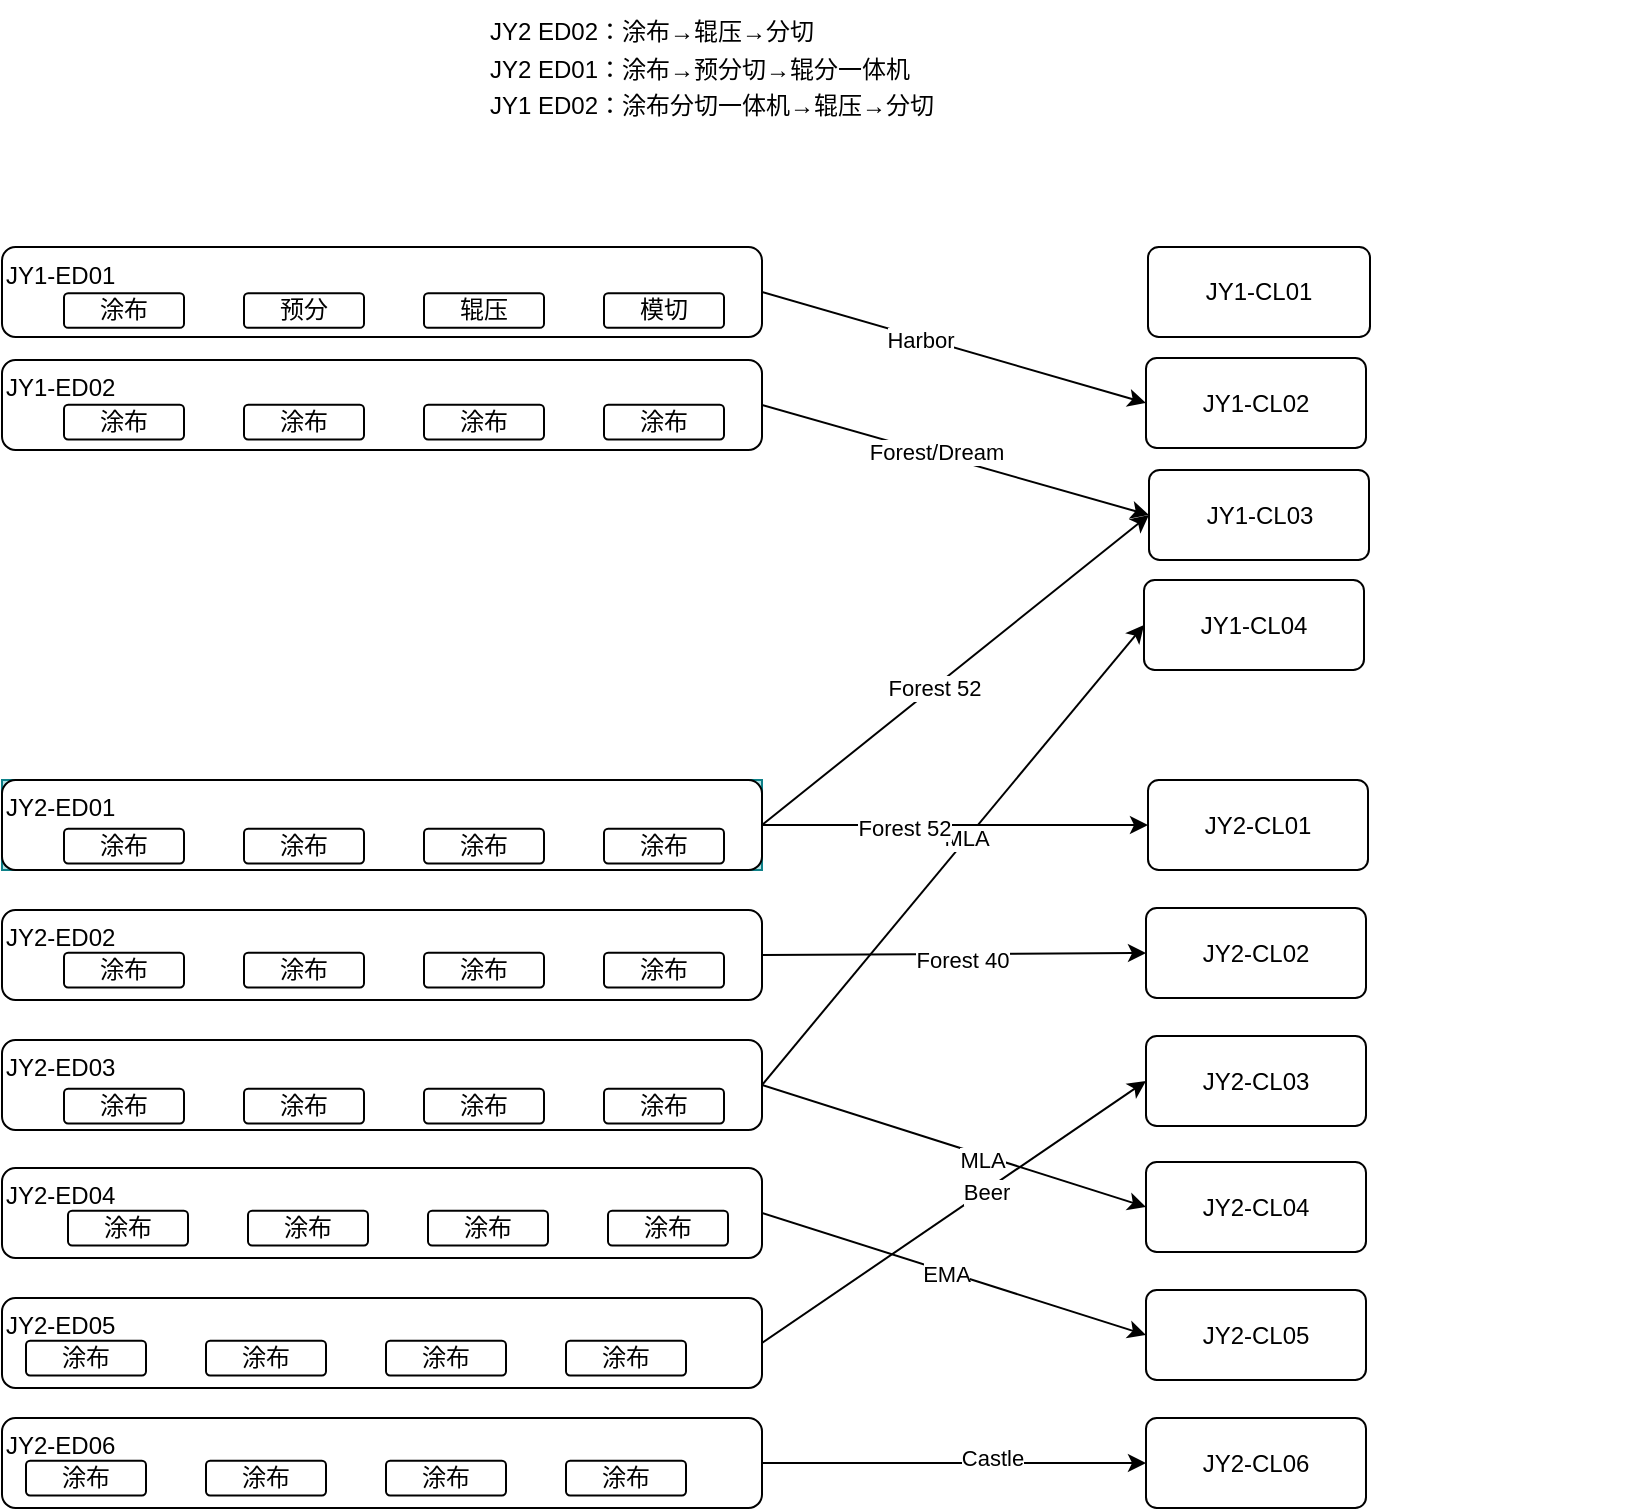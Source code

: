 <mxfile version="26.1.0">
  <diagram name="第 1 页" id="sKlZb07q5rTefvD38MJa">
    <mxGraphModel dx="1444" dy="909" grid="1" gridSize="10" guides="1" tooltips="1" connect="1" arrows="1" fold="1" page="1" pageScale="1" pageWidth="827" pageHeight="1169" math="0" shadow="0">
      <root>
        <mxCell id="0" />
        <mxCell id="1" parent="0" />
        <mxCell id="9zPeK7QToK2TfMT62eVw-6" value="JY1-CL01" style="rounded=1;whiteSpace=wrap;html=1;imageHeight=24;arcSize=12;" vertex="1" parent="1">
          <mxGeometry x="641" y="143.5" width="111" height="45" as="geometry" />
        </mxCell>
        <mxCell id="9zPeK7QToK2TfMT62eVw-13" value="" style="group;fillColor=none;" vertex="1" connectable="0" parent="1">
          <mxGeometry x="68" y="143.5" width="822" height="45" as="geometry" />
        </mxCell>
        <mxCell id="9zPeK7QToK2TfMT62eVw-9" value="JY1-ED01" style="rounded=1;whiteSpace=wrap;html=1;align=left;verticalAlign=top;labelBackgroundColor=#FFFFFF;" vertex="1" parent="9zPeK7QToK2TfMT62eVw-13">
          <mxGeometry width="380" height="45.0" as="geometry" />
        </mxCell>
        <mxCell id="9zPeK7QToK2TfMT62eVw-1" value="涂布" style="rounded=1;whiteSpace=wrap;html=1;imageHeight=24;arcSize=12;" vertex="1" parent="9zPeK7QToK2TfMT62eVw-13">
          <mxGeometry x="31" y="23.077" width="60" height="17.349" as="geometry" />
        </mxCell>
        <mxCell id="9zPeK7QToK2TfMT62eVw-3" value="预分" style="rounded=1;whiteSpace=wrap;html=1;imageHeight=24;arcSize=12;" vertex="1" parent="9zPeK7QToK2TfMT62eVw-13">
          <mxGeometry x="121" y="23.077" width="60" height="17.349" as="geometry" />
        </mxCell>
        <mxCell id="9zPeK7QToK2TfMT62eVw-4" value="辊压" style="rounded=1;whiteSpace=wrap;html=1;imageHeight=24;arcSize=12;" vertex="1" parent="9zPeK7QToK2TfMT62eVw-13">
          <mxGeometry x="211" y="23.077" width="60" height="17.349" as="geometry" />
        </mxCell>
        <mxCell id="9zPeK7QToK2TfMT62eVw-5" value="模切" style="rounded=1;whiteSpace=wrap;html=1;imageHeight=24;arcSize=12;" vertex="1" parent="9zPeK7QToK2TfMT62eVw-13">
          <mxGeometry x="301" y="23.077" width="60" height="17.349" as="geometry" />
        </mxCell>
        <mxCell id="9zPeK7QToK2TfMT62eVw-16" value="" style="rounded=0;orthogonalLoop=1;jettySize=auto;html=1;entryX=0;entryY=0.5;entryDx=0;entryDy=0;exitX=1;exitY=0.5;exitDx=0;exitDy=0;" edge="1" parent="1" source="9zPeK7QToK2TfMT62eVw-9" target="9zPeK7QToK2TfMT62eVw-18">
          <mxGeometry relative="1" as="geometry" />
        </mxCell>
        <mxCell id="9zPeK7QToK2TfMT62eVw-77" value="Harbor" style="edgeLabel;html=1;align=center;verticalAlign=middle;resizable=0;points=[];" vertex="1" connectable="0" parent="9zPeK7QToK2TfMT62eVw-16">
          <mxGeometry x="-0.176" y="-1" relative="1" as="geometry">
            <mxPoint as="offset" />
          </mxGeometry>
        </mxCell>
        <mxCell id="9zPeK7QToK2TfMT62eVw-18" value="JY1-CL02" style="rounded=1;whiteSpace=wrap;html=1;imageHeight=24;arcSize=12;" vertex="1" parent="1">
          <mxGeometry x="640" y="199" width="110" height="45" as="geometry" />
        </mxCell>
        <mxCell id="9zPeK7QToK2TfMT62eVw-20" value="" style="group;align=left;" vertex="1" connectable="0" parent="1">
          <mxGeometry x="68" y="200" width="380" height="45" as="geometry" />
        </mxCell>
        <mxCell id="9zPeK7QToK2TfMT62eVw-21" value="JY1-ED02" style="rounded=1;whiteSpace=wrap;html=1;align=left;verticalAlign=top;labelBackgroundColor=#FFFFFF;" vertex="1" parent="9zPeK7QToK2TfMT62eVw-20">
          <mxGeometry width="380" height="45" as="geometry" />
        </mxCell>
        <mxCell id="9zPeK7QToK2TfMT62eVw-22" value="涂布" style="rounded=1;whiteSpace=wrap;html=1;imageHeight=24;arcSize=12;" vertex="1" parent="9zPeK7QToK2TfMT62eVw-20">
          <mxGeometry x="31" y="22.367" width="60" height="17.349" as="geometry" />
        </mxCell>
        <mxCell id="9zPeK7QToK2TfMT62eVw-23" value="涂布" style="rounded=1;whiteSpace=wrap;html=1;imageHeight=24;arcSize=12;" vertex="1" parent="9zPeK7QToK2TfMT62eVw-20">
          <mxGeometry x="121" y="22.367" width="60" height="17.349" as="geometry" />
        </mxCell>
        <mxCell id="9zPeK7QToK2TfMT62eVw-24" value="涂布" style="rounded=1;whiteSpace=wrap;html=1;imageHeight=24;arcSize=12;" vertex="1" parent="9zPeK7QToK2TfMT62eVw-20">
          <mxGeometry x="211" y="22.367" width="60" height="17.349" as="geometry" />
        </mxCell>
        <mxCell id="9zPeK7QToK2TfMT62eVw-25" value="涂布" style="rounded=1;whiteSpace=wrap;html=1;imageHeight=24;arcSize=12;" vertex="1" parent="9zPeK7QToK2TfMT62eVw-20">
          <mxGeometry x="301" y="22.367" width="60" height="17.349" as="geometry" />
        </mxCell>
        <mxCell id="9zPeK7QToK2TfMT62eVw-28" value="JY1-CL03" style="rounded=1;whiteSpace=wrap;html=1;imageHeight=24;arcSize=12;" vertex="1" parent="1">
          <mxGeometry x="641.5" y="255" width="110" height="45" as="geometry" />
        </mxCell>
        <mxCell id="9zPeK7QToK2TfMT62eVw-30" value="JY1-CL04" style="rounded=1;whiteSpace=wrap;html=1;imageHeight=24;arcSize=12;" vertex="1" parent="1">
          <mxGeometry x="639" y="310" width="110" height="45" as="geometry" />
        </mxCell>
        <mxCell id="9zPeK7QToK2TfMT62eVw-31" value="JY2-CL01" style="rounded=1;whiteSpace=wrap;html=1;imageHeight=24;arcSize=12;flipV=0;" vertex="1" parent="1">
          <mxGeometry x="641" y="410" width="110" height="45" as="geometry" />
        </mxCell>
        <mxCell id="9zPeK7QToK2TfMT62eVw-32" value="JY2-CL02" style="rounded=1;whiteSpace=wrap;html=1;imageHeight=24;arcSize=12;flipV=0;" vertex="1" parent="1">
          <mxGeometry x="640" y="474" width="110" height="45" as="geometry" />
        </mxCell>
        <mxCell id="9zPeK7QToK2TfMT62eVw-33" value="JY2-CL03" style="rounded=1;whiteSpace=wrap;html=1;imageHeight=24;arcSize=12;flipV=0;" vertex="1" parent="1">
          <mxGeometry x="640" y="538" width="110" height="45" as="geometry" />
        </mxCell>
        <mxCell id="9zPeK7QToK2TfMT62eVw-34" value="JY2-CL04" style="rounded=1;whiteSpace=wrap;html=1;imageHeight=24;arcSize=12;flipV=0;" vertex="1" parent="1">
          <mxGeometry x="640" y="601" width="110" height="45" as="geometry" />
        </mxCell>
        <mxCell id="9zPeK7QToK2TfMT62eVw-35" value="JY2-CL05" style="rounded=1;whiteSpace=wrap;html=1;imageHeight=24;arcSize=12;flipV=0;" vertex="1" parent="1">
          <mxGeometry x="640" y="665" width="110" height="45" as="geometry" />
        </mxCell>
        <mxCell id="9zPeK7QToK2TfMT62eVw-36" value="" style="group;fillColor=#b0e3e6;strokeColor=#0e8088;gradientColor=none;" vertex="1" connectable="0" parent="1">
          <mxGeometry x="68" y="410" width="380" height="45" as="geometry" />
        </mxCell>
        <mxCell id="9zPeK7QToK2TfMT62eVw-37" value="JY2-ED01" style="rounded=1;whiteSpace=wrap;html=1;align=left;verticalAlign=top;labelBackgroundColor=#FFFFFF;" vertex="1" parent="9zPeK7QToK2TfMT62eVw-36">
          <mxGeometry width="380" height="45" as="geometry" />
        </mxCell>
        <mxCell id="9zPeK7QToK2TfMT62eVw-38" value="涂布" style="rounded=1;whiteSpace=wrap;html=1;imageHeight=24;arcSize=12;" vertex="1" parent="9zPeK7QToK2TfMT62eVw-36">
          <mxGeometry x="31" y="24.367" width="60" height="17.349" as="geometry" />
        </mxCell>
        <mxCell id="9zPeK7QToK2TfMT62eVw-39" value="涂布" style="rounded=1;whiteSpace=wrap;html=1;imageHeight=24;arcSize=12;" vertex="1" parent="9zPeK7QToK2TfMT62eVw-36">
          <mxGeometry x="121" y="24.367" width="60" height="17.349" as="geometry" />
        </mxCell>
        <mxCell id="9zPeK7QToK2TfMT62eVw-40" value="涂布" style="rounded=1;whiteSpace=wrap;html=1;imageHeight=24;arcSize=12;" vertex="1" parent="9zPeK7QToK2TfMT62eVw-36">
          <mxGeometry x="211" y="24.367" width="60" height="17.349" as="geometry" />
        </mxCell>
        <mxCell id="9zPeK7QToK2TfMT62eVw-41" value="涂布" style="rounded=1;whiteSpace=wrap;html=1;imageHeight=24;arcSize=12;" vertex="1" parent="9zPeK7QToK2TfMT62eVw-36">
          <mxGeometry x="301" y="24.367" width="60" height="17.349" as="geometry" />
        </mxCell>
        <mxCell id="9zPeK7QToK2TfMT62eVw-43" value="" style="group" vertex="1" connectable="0" parent="1">
          <mxGeometry x="68" y="475" width="380" height="45" as="geometry" />
        </mxCell>
        <mxCell id="9zPeK7QToK2TfMT62eVw-44" value="JY2-ED02" style="rounded=1;whiteSpace=wrap;html=1;align=left;verticalAlign=top;labelBackgroundColor=#FFFFFF;" vertex="1" parent="9zPeK7QToK2TfMT62eVw-43">
          <mxGeometry width="380" height="45" as="geometry" />
        </mxCell>
        <mxCell id="9zPeK7QToK2TfMT62eVw-45" value="涂布" style="rounded=1;whiteSpace=wrap;html=1;imageHeight=24;arcSize=12;" vertex="1" parent="9zPeK7QToK2TfMT62eVw-43">
          <mxGeometry x="31" y="21.367" width="60" height="17.349" as="geometry" />
        </mxCell>
        <mxCell id="9zPeK7QToK2TfMT62eVw-46" value="涂布" style="rounded=1;whiteSpace=wrap;html=1;imageHeight=24;arcSize=12;" vertex="1" parent="9zPeK7QToK2TfMT62eVw-43">
          <mxGeometry x="121" y="21.367" width="60" height="17.349" as="geometry" />
        </mxCell>
        <mxCell id="9zPeK7QToK2TfMT62eVw-47" value="涂布" style="rounded=1;whiteSpace=wrap;html=1;imageHeight=24;arcSize=12;" vertex="1" parent="9zPeK7QToK2TfMT62eVw-43">
          <mxGeometry x="211" y="21.367" width="60" height="17.349" as="geometry" />
        </mxCell>
        <mxCell id="9zPeK7QToK2TfMT62eVw-48" value="涂布" style="rounded=1;whiteSpace=wrap;html=1;imageHeight=24;arcSize=12;" vertex="1" parent="9zPeK7QToK2TfMT62eVw-43">
          <mxGeometry x="301" y="21.367" width="60" height="17.349" as="geometry" />
        </mxCell>
        <mxCell id="9zPeK7QToK2TfMT62eVw-49" value="" style="group" vertex="1" connectable="0" parent="1">
          <mxGeometry x="68" y="540" width="380" height="45" as="geometry" />
        </mxCell>
        <mxCell id="9zPeK7QToK2TfMT62eVw-50" value="JY2-ED03" style="rounded=1;whiteSpace=wrap;html=1;align=left;verticalAlign=top;labelBackgroundColor=#FFFFFF;" vertex="1" parent="9zPeK7QToK2TfMT62eVw-49">
          <mxGeometry width="380" height="45" as="geometry" />
        </mxCell>
        <mxCell id="9zPeK7QToK2TfMT62eVw-51" value="涂布" style="rounded=1;whiteSpace=wrap;html=1;imageHeight=24;arcSize=12;" vertex="1" parent="9zPeK7QToK2TfMT62eVw-49">
          <mxGeometry x="31" y="24.367" width="60" height="17.349" as="geometry" />
        </mxCell>
        <mxCell id="9zPeK7QToK2TfMT62eVw-52" value="涂布" style="rounded=1;whiteSpace=wrap;html=1;imageHeight=24;arcSize=12;" vertex="1" parent="9zPeK7QToK2TfMT62eVw-49">
          <mxGeometry x="121" y="24.367" width="60" height="17.349" as="geometry" />
        </mxCell>
        <mxCell id="9zPeK7QToK2TfMT62eVw-53" value="涂布" style="rounded=1;whiteSpace=wrap;html=1;imageHeight=24;arcSize=12;" vertex="1" parent="9zPeK7QToK2TfMT62eVw-49">
          <mxGeometry x="211" y="24.367" width="60" height="17.349" as="geometry" />
        </mxCell>
        <mxCell id="9zPeK7QToK2TfMT62eVw-54" value="涂布" style="rounded=1;whiteSpace=wrap;html=1;imageHeight=24;arcSize=12;" vertex="1" parent="9zPeK7QToK2TfMT62eVw-49">
          <mxGeometry x="301" y="24.367" width="60" height="17.349" as="geometry" />
        </mxCell>
        <mxCell id="9zPeK7QToK2TfMT62eVw-69" style="rounded=0;orthogonalLoop=1;jettySize=auto;html=1;entryX=0;entryY=0.5;entryDx=0;entryDy=0;exitX=1;exitY=0.5;exitDx=0;exitDy=0;" edge="1" parent="1" source="9zPeK7QToK2TfMT62eVw-21" target="9zPeK7QToK2TfMT62eVw-28">
          <mxGeometry relative="1" as="geometry" />
        </mxCell>
        <mxCell id="9zPeK7QToK2TfMT62eVw-79" value="Forest/Dream" style="edgeLabel;html=1;align=center;verticalAlign=middle;resizable=0;points=[];" vertex="1" connectable="0" parent="9zPeK7QToK2TfMT62eVw-69">
          <mxGeometry x="-0.105" y="1" relative="1" as="geometry">
            <mxPoint as="offset" />
          </mxGeometry>
        </mxCell>
        <mxCell id="9zPeK7QToK2TfMT62eVw-70" style="rounded=0;orthogonalLoop=1;jettySize=auto;html=1;entryX=0;entryY=0.5;entryDx=0;entryDy=0;exitX=1;exitY=0.5;exitDx=0;exitDy=0;" edge="1" parent="1" source="9zPeK7QToK2TfMT62eVw-37" target="9zPeK7QToK2TfMT62eVw-28">
          <mxGeometry relative="1" as="geometry">
            <mxPoint x="500" y="380" as="targetPoint" />
          </mxGeometry>
        </mxCell>
        <mxCell id="9zPeK7QToK2TfMT62eVw-80" value="Forest 52" style="edgeLabel;html=1;align=center;verticalAlign=middle;resizable=0;points=[];" vertex="1" connectable="0" parent="9zPeK7QToK2TfMT62eVw-70">
          <mxGeometry x="-0.11" relative="1" as="geometry">
            <mxPoint as="offset" />
          </mxGeometry>
        </mxCell>
        <mxCell id="9zPeK7QToK2TfMT62eVw-75" style="rounded=0;orthogonalLoop=1;jettySize=auto;html=1;entryX=0;entryY=0.5;entryDx=0;entryDy=0;exitX=1;exitY=0.5;exitDx=0;exitDy=0;" edge="1" parent="1" source="9zPeK7QToK2TfMT62eVw-50" target="9zPeK7QToK2TfMT62eVw-30">
          <mxGeometry relative="1" as="geometry" />
        </mxCell>
        <mxCell id="9zPeK7QToK2TfMT62eVw-100" value="MLA" style="edgeLabel;html=1;align=center;verticalAlign=middle;resizable=0;points=[];" vertex="1" connectable="0" parent="9zPeK7QToK2TfMT62eVw-75">
          <mxGeometry x="0.069" y="1" relative="1" as="geometry">
            <mxPoint as="offset" />
          </mxGeometry>
        </mxCell>
        <mxCell id="9zPeK7QToK2TfMT62eVw-81" style="rounded=0;orthogonalLoop=1;jettySize=auto;html=1;entryX=0;entryY=0.5;entryDx=0;entryDy=0;exitX=1;exitY=0.5;exitDx=0;exitDy=0;" edge="1" parent="1" source="9zPeK7QToK2TfMT62eVw-37" target="9zPeK7QToK2TfMT62eVw-31">
          <mxGeometry relative="1" as="geometry">
            <mxPoint x="450" y="429" as="sourcePoint" />
          </mxGeometry>
        </mxCell>
        <mxCell id="9zPeK7QToK2TfMT62eVw-82" value="Forest 52" style="edgeLabel;html=1;align=center;verticalAlign=middle;resizable=0;points=[];" vertex="1" connectable="0" parent="9zPeK7QToK2TfMT62eVw-81">
          <mxGeometry x="-0.259" y="-1" relative="1" as="geometry">
            <mxPoint x="-1" as="offset" />
          </mxGeometry>
        </mxCell>
        <mxCell id="9zPeK7QToK2TfMT62eVw-85" value="JY2-CL06" style="rounded=1;whiteSpace=wrap;html=1;imageHeight=24;arcSize=12;flipV=0;" vertex="1" parent="1">
          <mxGeometry x="640" y="729" width="110" height="45" as="geometry" />
        </mxCell>
        <mxCell id="9zPeK7QToK2TfMT62eVw-86" style="rounded=0;orthogonalLoop=1;jettySize=auto;html=1;entryX=0;entryY=0.5;entryDx=0;entryDy=0;exitX=1;exitY=0.5;exitDx=0;exitDy=0;" edge="1" parent="1" source="9zPeK7QToK2TfMT62eVw-44" target="9zPeK7QToK2TfMT62eVw-32">
          <mxGeometry relative="1" as="geometry" />
        </mxCell>
        <mxCell id="9zPeK7QToK2TfMT62eVw-87" value="Forest 40" style="edgeLabel;html=1;align=center;verticalAlign=middle;resizable=0;points=[];" vertex="1" connectable="0" parent="9zPeK7QToK2TfMT62eVw-86">
          <mxGeometry x="0.04" y="-3" relative="1" as="geometry">
            <mxPoint as="offset" />
          </mxGeometry>
        </mxCell>
        <mxCell id="9zPeK7QToK2TfMT62eVw-88" style="rounded=0;orthogonalLoop=1;jettySize=auto;html=1;entryX=0;entryY=0.5;entryDx=0;entryDy=0;exitX=1;exitY=0.5;exitDx=0;exitDy=0;" edge="1" parent="1" source="9zPeK7QToK2TfMT62eVw-50" target="9zPeK7QToK2TfMT62eVw-34">
          <mxGeometry relative="1" as="geometry" />
        </mxCell>
        <mxCell id="9zPeK7QToK2TfMT62eVw-89" value="MLA" style="edgeLabel;html=1;align=center;verticalAlign=middle;resizable=0;points=[];" vertex="1" connectable="0" parent="9zPeK7QToK2TfMT62eVw-88">
          <mxGeometry x="0.154" y="-2" relative="1" as="geometry">
            <mxPoint as="offset" />
          </mxGeometry>
        </mxCell>
        <mxCell id="9zPeK7QToK2TfMT62eVw-90" style="rounded=0;orthogonalLoop=1;jettySize=auto;html=1;entryX=0;entryY=0.5;entryDx=0;entryDy=0;exitX=1;exitY=0.5;exitDx=0;exitDy=0;" edge="1" parent="1" source="9zPeK7QToK2TfMT62eVw-56" target="9zPeK7QToK2TfMT62eVw-35">
          <mxGeometry relative="1" as="geometry" />
        </mxCell>
        <mxCell id="9zPeK7QToK2TfMT62eVw-91" value="EMA" style="edgeLabel;html=1;align=center;verticalAlign=middle;resizable=0;points=[];" vertex="1" connectable="0" parent="9zPeK7QToK2TfMT62eVw-90">
          <mxGeometry x="-0.039" y="-1" relative="1" as="geometry">
            <mxPoint as="offset" />
          </mxGeometry>
        </mxCell>
        <mxCell id="9zPeK7QToK2TfMT62eVw-92" style="rounded=0;orthogonalLoop=1;jettySize=auto;html=1;entryX=0;entryY=0.5;entryDx=0;entryDy=0;exitX=1;exitY=0.5;exitDx=0;exitDy=0;" edge="1" parent="1" source="9zPeK7QToK2TfMT62eVw-94" target="9zPeK7QToK2TfMT62eVw-33">
          <mxGeometry relative="1" as="geometry">
            <mxPoint x="450" y="851.5" as="sourcePoint" />
          </mxGeometry>
        </mxCell>
        <mxCell id="9zPeK7QToK2TfMT62eVw-99" value="Beer" style="edgeLabel;html=1;align=center;verticalAlign=middle;resizable=0;points=[];" vertex="1" connectable="0" parent="9zPeK7QToK2TfMT62eVw-92">
          <mxGeometry x="0.16" relative="1" as="geometry">
            <mxPoint as="offset" />
          </mxGeometry>
        </mxCell>
        <mxCell id="9zPeK7QToK2TfMT62eVw-101" value="" style="group" vertex="1" connectable="0" parent="1">
          <mxGeometry x="68" y="669" width="380" height="45" as="geometry" />
        </mxCell>
        <mxCell id="9zPeK7QToK2TfMT62eVw-93" value="" style="group" vertex="1" connectable="0" parent="9zPeK7QToK2TfMT62eVw-101">
          <mxGeometry width="380" height="45" as="geometry" />
        </mxCell>
        <mxCell id="9zPeK7QToK2TfMT62eVw-94" value="JY2-ED05" style="rounded=1;whiteSpace=wrap;html=1;align=left;verticalAlign=top;labelBackgroundColor=#FFFFFF;" vertex="1" parent="9zPeK7QToK2TfMT62eVw-93">
          <mxGeometry width="380" height="45" as="geometry" />
        </mxCell>
        <mxCell id="9zPeK7QToK2TfMT62eVw-95" value="涂布" style="rounded=1;whiteSpace=wrap;html=1;imageHeight=24;arcSize=12;" vertex="1" parent="9zPeK7QToK2TfMT62eVw-101">
          <mxGeometry x="12" y="21.367" width="60" height="17.349" as="geometry" />
        </mxCell>
        <mxCell id="9zPeK7QToK2TfMT62eVw-96" value="涂布" style="rounded=1;whiteSpace=wrap;html=1;imageHeight=24;arcSize=12;" vertex="1" parent="9zPeK7QToK2TfMT62eVw-101">
          <mxGeometry x="102" y="21.367" width="60" height="17.349" as="geometry" />
        </mxCell>
        <mxCell id="9zPeK7QToK2TfMT62eVw-97" value="涂布" style="rounded=1;whiteSpace=wrap;html=1;imageHeight=24;arcSize=12;" vertex="1" parent="9zPeK7QToK2TfMT62eVw-101">
          <mxGeometry x="192" y="21.367" width="60" height="17.349" as="geometry" />
        </mxCell>
        <mxCell id="9zPeK7QToK2TfMT62eVw-98" value="涂布" style="rounded=1;whiteSpace=wrap;html=1;imageHeight=24;arcSize=12;" vertex="1" parent="9zPeK7QToK2TfMT62eVw-101">
          <mxGeometry x="282" y="21.367" width="60" height="17.349" as="geometry" />
        </mxCell>
        <mxCell id="9zPeK7QToK2TfMT62eVw-102" value="" style="group" vertex="1" connectable="0" parent="1">
          <mxGeometry x="68" y="604" width="380" height="45" as="geometry" />
        </mxCell>
        <mxCell id="9zPeK7QToK2TfMT62eVw-55" value="" style="group" vertex="1" connectable="0" parent="9zPeK7QToK2TfMT62eVw-102">
          <mxGeometry width="380" height="45" as="geometry" />
        </mxCell>
        <mxCell id="9zPeK7QToK2TfMT62eVw-56" value="JY2-ED04" style="rounded=1;whiteSpace=wrap;html=1;align=left;verticalAlign=top;labelBackgroundColor=#FFFFFF;" vertex="1" parent="9zPeK7QToK2TfMT62eVw-55">
          <mxGeometry width="380" height="45" as="geometry" />
        </mxCell>
        <mxCell id="9zPeK7QToK2TfMT62eVw-57" value="涂布" style="rounded=1;whiteSpace=wrap;html=1;imageHeight=24;arcSize=12;" vertex="1" parent="9zPeK7QToK2TfMT62eVw-102">
          <mxGeometry x="33" y="21.367" width="60" height="17.349" as="geometry" />
        </mxCell>
        <mxCell id="9zPeK7QToK2TfMT62eVw-58" value="涂布" style="rounded=1;whiteSpace=wrap;html=1;imageHeight=24;arcSize=12;" vertex="1" parent="9zPeK7QToK2TfMT62eVw-102">
          <mxGeometry x="123" y="21.367" width="60" height="17.349" as="geometry" />
        </mxCell>
        <mxCell id="9zPeK7QToK2TfMT62eVw-59" value="涂布" style="rounded=1;whiteSpace=wrap;html=1;imageHeight=24;arcSize=12;" vertex="1" parent="9zPeK7QToK2TfMT62eVw-102">
          <mxGeometry x="213" y="21.367" width="60" height="17.349" as="geometry" />
        </mxCell>
        <mxCell id="9zPeK7QToK2TfMT62eVw-60" value="涂布" style="rounded=1;whiteSpace=wrap;html=1;imageHeight=24;arcSize=12;" vertex="1" parent="9zPeK7QToK2TfMT62eVw-102">
          <mxGeometry x="303" y="21.367" width="60" height="17.349" as="geometry" />
        </mxCell>
        <mxCell id="9zPeK7QToK2TfMT62eVw-103" value="" style="group" vertex="1" connectable="0" parent="1">
          <mxGeometry x="68" y="729" width="380" height="45" as="geometry" />
        </mxCell>
        <mxCell id="9zPeK7QToK2TfMT62eVw-104" value="" style="group" vertex="1" connectable="0" parent="9zPeK7QToK2TfMT62eVw-103">
          <mxGeometry width="380" height="45" as="geometry" />
        </mxCell>
        <mxCell id="9zPeK7QToK2TfMT62eVw-105" value="JY2-ED06" style="rounded=1;whiteSpace=wrap;html=1;align=left;verticalAlign=top;labelBackgroundColor=#FFFFFF;" vertex="1" parent="9zPeK7QToK2TfMT62eVw-104">
          <mxGeometry width="380" height="45" as="geometry" />
        </mxCell>
        <mxCell id="9zPeK7QToK2TfMT62eVw-106" value="涂布" style="rounded=1;whiteSpace=wrap;html=1;imageHeight=24;arcSize=12;" vertex="1" parent="9zPeK7QToK2TfMT62eVw-103">
          <mxGeometry x="12" y="21.367" width="60" height="17.349" as="geometry" />
        </mxCell>
        <mxCell id="9zPeK7QToK2TfMT62eVw-107" value="涂布" style="rounded=1;whiteSpace=wrap;html=1;imageHeight=24;arcSize=12;" vertex="1" parent="9zPeK7QToK2TfMT62eVw-103">
          <mxGeometry x="102" y="21.367" width="60" height="17.349" as="geometry" />
        </mxCell>
        <mxCell id="9zPeK7QToK2TfMT62eVw-108" value="涂布" style="rounded=1;whiteSpace=wrap;html=1;imageHeight=24;arcSize=12;" vertex="1" parent="9zPeK7QToK2TfMT62eVw-103">
          <mxGeometry x="192" y="21.367" width="60" height="17.349" as="geometry" />
        </mxCell>
        <mxCell id="9zPeK7QToK2TfMT62eVw-109" value="涂布" style="rounded=1;whiteSpace=wrap;html=1;imageHeight=24;arcSize=12;" vertex="1" parent="9zPeK7QToK2TfMT62eVw-103">
          <mxGeometry x="282" y="21.367" width="60" height="17.349" as="geometry" />
        </mxCell>
        <mxCell id="9zPeK7QToK2TfMT62eVw-111" style="edgeStyle=orthogonalEdgeStyle;rounded=0;orthogonalLoop=1;jettySize=auto;html=1;entryX=0;entryY=0.5;entryDx=0;entryDy=0;" edge="1" parent="1" source="9zPeK7QToK2TfMT62eVw-105" target="9zPeK7QToK2TfMT62eVw-85">
          <mxGeometry relative="1" as="geometry" />
        </mxCell>
        <mxCell id="9zPeK7QToK2TfMT62eVw-112" value="Castle" style="edgeLabel;html=1;align=center;verticalAlign=middle;resizable=0;points=[];" vertex="1" connectable="0" parent="9zPeK7QToK2TfMT62eVw-111">
          <mxGeometry x="0.196" y="3" relative="1" as="geometry">
            <mxPoint as="offset" />
          </mxGeometry>
        </mxCell>
        <mxCell id="9zPeK7QToK2TfMT62eVw-113" value="&lt;table border=&quot;0&quot; cellpadding=&quot;0&quot; cellspacing=&quot;0&quot; width=&quot;292&quot; style=&quot;border-collapse:&lt;br/&gt; collapse;width:220pt&quot;&gt;&lt;colgroup&gt;&lt;col width=&quot;73&quot; span=&quot;4&quot; style=&quot;mso-width-source:userset;mso-width-alt:2325;&lt;br/&gt; width:55pt&quot;&gt;&lt;/colgroup&gt;&lt;tbody&gt;&lt;tr height=&quot;19&quot; style=&quot;height:14.0pt&quot;&gt;&lt;td height=&quot;19&quot; colspan=&quot;3&quot; width=&quot;219&quot; style=&quot;height:14.0pt;mso-ignore:colspan;&lt;br/&gt;  width:165pt&quot;&gt;JY2&amp;nbsp;ED02：涂布→辊压→分切&lt;/td&gt;  &lt;td width=&quot;73&quot; style=&quot;width:55pt&quot;&gt;&lt;/td&gt; &lt;/tr&gt; &lt;tr height=&quot;19&quot; style=&quot;height:14.0pt&quot;&gt;  &lt;td height=&quot;19&quot; colspan=&quot;4&quot; style=&quot;height:14.0pt;mso-ignore:colspan&quot;&gt;JY2&amp;nbsp;ED01：涂布→预分切→辊分一体机&lt;/td&gt; &lt;/tr&gt; &lt;tr height=&quot;19&quot; style=&quot;height:14.0pt&quot;&gt;  &lt;td height=&quot;19&quot; colspan=&quot;4&quot; style=&quot;height:14.0pt;mso-ignore:colspan&quot;&gt;JY1&amp;nbsp;ED02：涂布分切一体机→辊压→分切&lt;/td&gt; &lt;/tr&gt;&lt;/tbody&gt;&lt;/table&gt;" style="text;whiteSpace=wrap;html=1;" vertex="1" parent="1">
          <mxGeometry x="310" y="20" width="580" height="80" as="geometry" />
        </mxCell>
      </root>
    </mxGraphModel>
  </diagram>
</mxfile>

